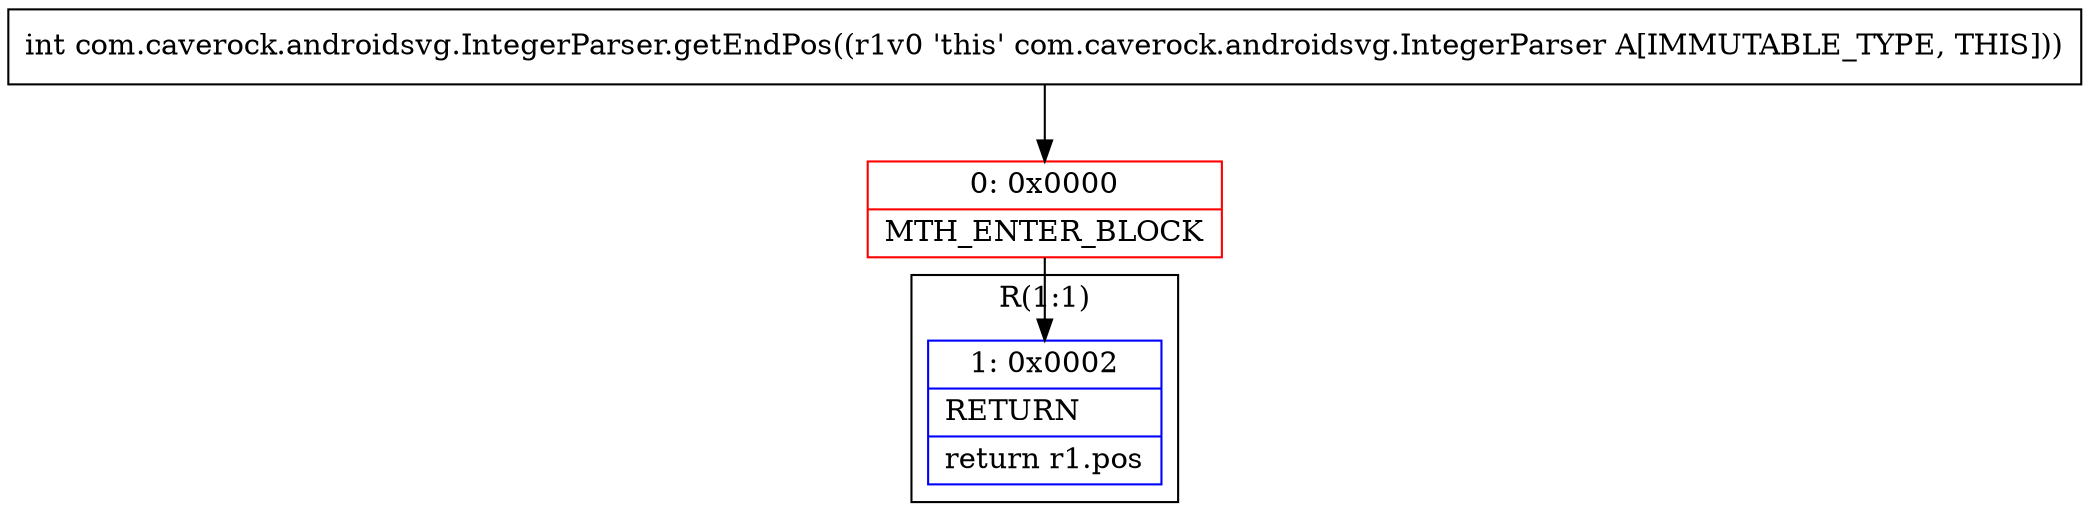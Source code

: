 digraph "CFG forcom.caverock.androidsvg.IntegerParser.getEndPos()I" {
subgraph cluster_Region_322862370 {
label = "R(1:1)";
node [shape=record,color=blue];
Node_1 [shape=record,label="{1\:\ 0x0002|RETURN\l|return r1.pos\l}"];
}
Node_0 [shape=record,color=red,label="{0\:\ 0x0000|MTH_ENTER_BLOCK\l}"];
MethodNode[shape=record,label="{int com.caverock.androidsvg.IntegerParser.getEndPos((r1v0 'this' com.caverock.androidsvg.IntegerParser A[IMMUTABLE_TYPE, THIS])) }"];
MethodNode -> Node_0;
Node_0 -> Node_1;
}

